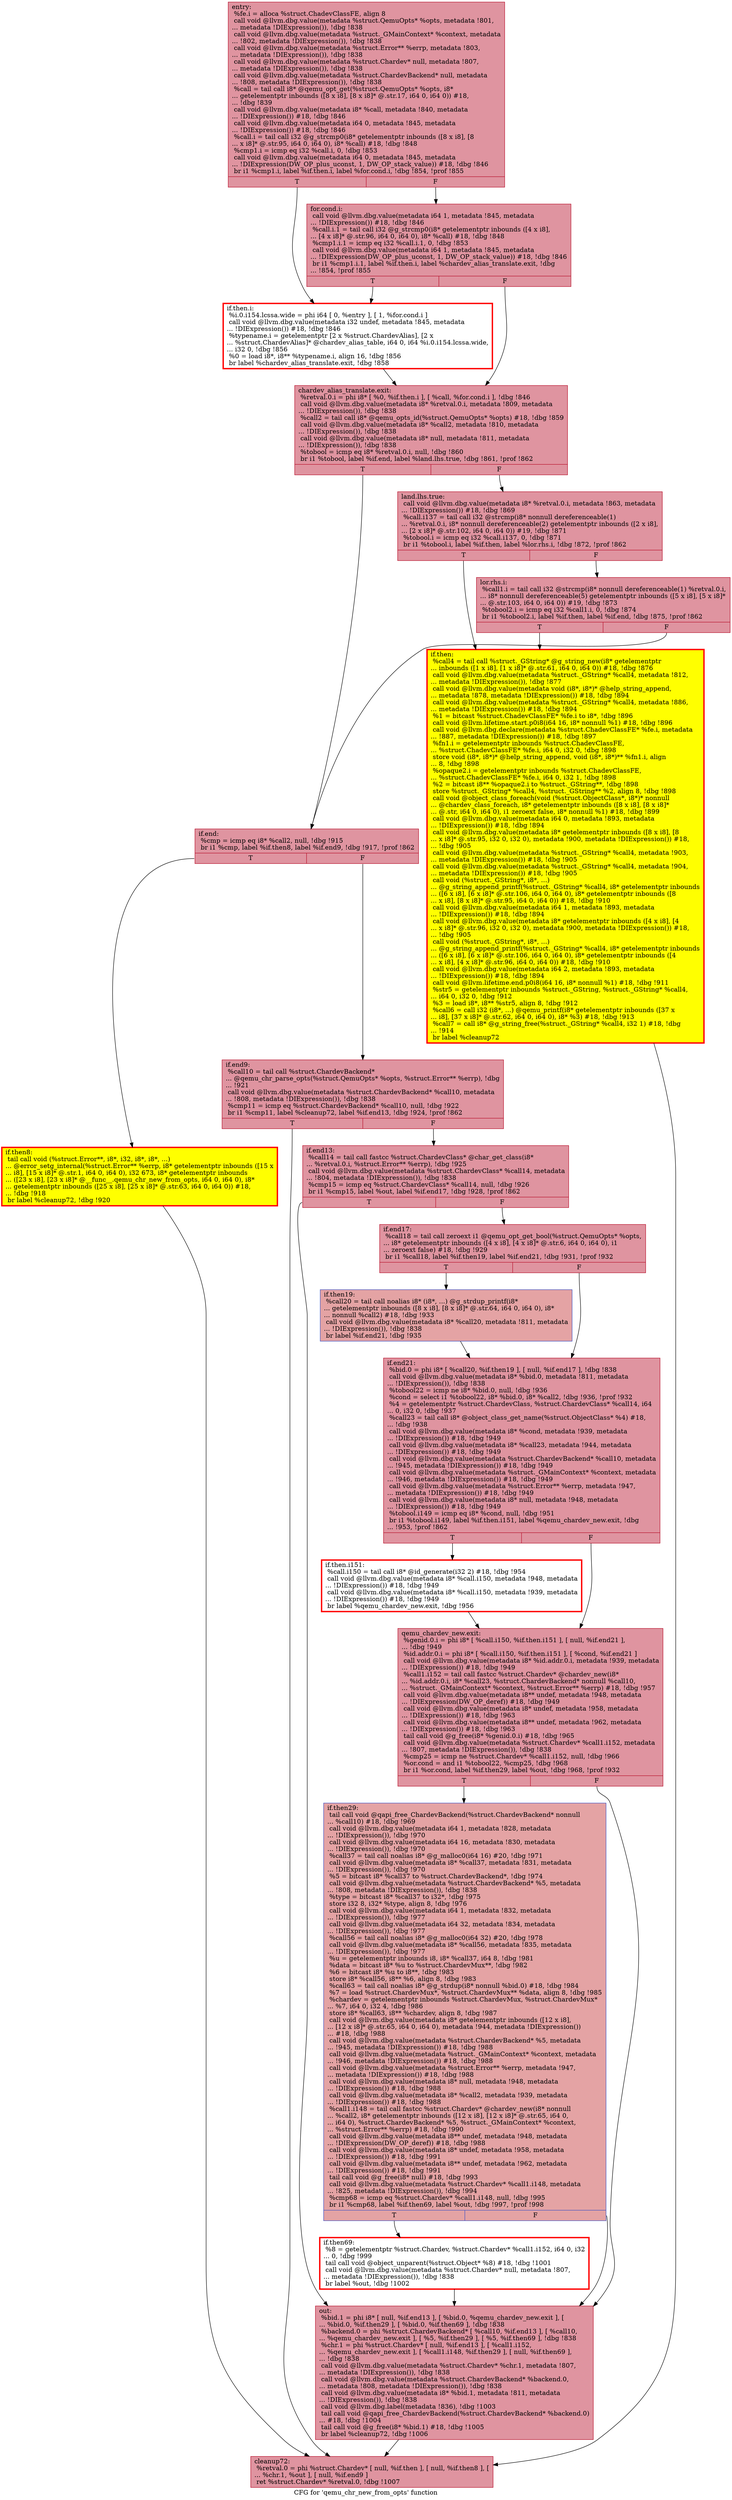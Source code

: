 digraph "CFG for 'qemu_chr_new_from_opts' function" {
	label="CFG for 'qemu_chr_new_from_opts' function";

	Node0x55fa00d44d80 [shape=record,color="#b70d28ff", style=filled, fillcolor="#b70d2870",label="{entry:\l  %fe.i = alloca %struct.ChadevClassFE, align 8\l  call void @llvm.dbg.value(metadata %struct.QemuOpts* %opts, metadata !801,\l... metadata !DIExpression()), !dbg !838\l  call void @llvm.dbg.value(metadata %struct._GMainContext* %context, metadata\l... !802, metadata !DIExpression()), !dbg !838\l  call void @llvm.dbg.value(metadata %struct.Error** %errp, metadata !803,\l... metadata !DIExpression()), !dbg !838\l  call void @llvm.dbg.value(metadata %struct.Chardev* null, metadata !807,\l... metadata !DIExpression()), !dbg !838\l  call void @llvm.dbg.value(metadata %struct.ChardevBackend* null, metadata\l... !808, metadata !DIExpression()), !dbg !838\l  %call = tail call i8* @qemu_opt_get(%struct.QemuOpts* %opts, i8*\l... getelementptr inbounds ([8 x i8], [8 x i8]* @.str.17, i64 0, i64 0)) #18,\l... !dbg !839\l  call void @llvm.dbg.value(metadata i8* %call, metadata !840, metadata\l... !DIExpression()) #18, !dbg !846\l  call void @llvm.dbg.value(metadata i64 0, metadata !845, metadata\l... !DIExpression()) #18, !dbg !846\l  %call.i = tail call i32 @g_strcmp0(i8* getelementptr inbounds ([8 x i8], [8\l... x i8]* @.str.95, i64 0, i64 0), i8* %call) #18, !dbg !848\l  %cmp1.i = icmp eq i32 %call.i, 0, !dbg !853\l  call void @llvm.dbg.value(metadata i64 0, metadata !845, metadata\l... !DIExpression(DW_OP_plus_uconst, 1, DW_OP_stack_value)) #18, !dbg !846\l  br i1 %cmp1.i, label %if.then.i, label %for.cond.i, !dbg !854, !prof !855\l|{<s0>T|<s1>F}}"];
	Node0x55fa00d44d80:s0 -> Node0x55fa00e3acd0;
	Node0x55fa00d44d80:s1 -> Node0x55fa00e4ec10;
	Node0x55fa00e4ec10 [shape=record,color="#b70d28ff", style=filled, fillcolor="#b70d2870",label="{for.cond.i:                                       \l  call void @llvm.dbg.value(metadata i64 1, metadata !845, metadata\l... !DIExpression()) #18, !dbg !846\l  %call.i.1 = tail call i32 @g_strcmp0(i8* getelementptr inbounds ([4 x i8],\l... [4 x i8]* @.str.96, i64 0, i64 0), i8* %call) #18, !dbg !848\l  %cmp1.i.1 = icmp eq i32 %call.i.1, 0, !dbg !853\l  call void @llvm.dbg.value(metadata i64 1, metadata !845, metadata\l... !DIExpression(DW_OP_plus_uconst, 1, DW_OP_stack_value)) #18, !dbg !846\l  br i1 %cmp1.i.1, label %if.then.i, label %chardev_alias_translate.exit, !dbg\l... !854, !prof !855\l|{<s0>T|<s1>F}}"];
	Node0x55fa00e4ec10:s0 -> Node0x55fa00e3acd0;
	Node0x55fa00e4ec10:s1 -> Node0x55fa00e3aba0;
	Node0x55fa00e3acd0 [shape=record,penwidth=3.0, color="red",label="{if.then.i:                                        \l  %i.0.i154.lcssa.wide = phi i64 [ 0, %entry ], [ 1, %for.cond.i ]\l  call void @llvm.dbg.value(metadata i32 undef, metadata !845, metadata\l... !DIExpression()) #18, !dbg !846\l  %typename.i = getelementptr [2 x %struct.ChardevAlias], [2 x\l... %struct.ChardevAlias]* @chardev_alias_table, i64 0, i64 %i.0.i154.lcssa.wide,\l... i32 0, !dbg !856\l  %0 = load i8*, i8** %typename.i, align 16, !dbg !856\l  br label %chardev_alias_translate.exit, !dbg !858\l}"];
	Node0x55fa00e3acd0 -> Node0x55fa00e3aba0;
	Node0x55fa00e3aba0 [shape=record,color="#b70d28ff", style=filled, fillcolor="#b70d2870",label="{chardev_alias_translate.exit:                     \l  %retval.0.i = phi i8* [ %0, %if.then.i ], [ %call, %for.cond.i ], !dbg !846\l  call void @llvm.dbg.value(metadata i8* %retval.0.i, metadata !809, metadata\l... !DIExpression()), !dbg !838\l  %call2 = tail call i8* @qemu_opts_id(%struct.QemuOpts* %opts) #18, !dbg !859\l  call void @llvm.dbg.value(metadata i8* %call2, metadata !810, metadata\l... !DIExpression()), !dbg !838\l  call void @llvm.dbg.value(metadata i8* null, metadata !811, metadata\l... !DIExpression()), !dbg !838\l  %tobool = icmp eq i8* %retval.0.i, null, !dbg !860\l  br i1 %tobool, label %if.end, label %land.lhs.true, !dbg !861, !prof !862\l|{<s0>T|<s1>F}}"];
	Node0x55fa00e3aba0:s0 -> Node0x55fa00d65c70;
	Node0x55fa00e3aba0:s1 -> Node0x55fa00d65ce0;
	Node0x55fa00d65ce0 [shape=record,color="#b70d28ff", style=filled, fillcolor="#b70d2870",label="{land.lhs.true:                                    \l  call void @llvm.dbg.value(metadata i8* %retval.0.i, metadata !863, metadata\l... !DIExpression()) #18, !dbg !869\l  %call.i137 = tail call i32 @strcmp(i8* nonnull dereferenceable(1)\l... %retval.0.i, i8* nonnull dereferenceable(2) getelementptr inbounds ([2 x i8],\l... [2 x i8]* @.str.102, i64 0, i64 0)) #19, !dbg !871\l  %tobool.i = icmp eq i32 %call.i137, 0, !dbg !871\l  br i1 %tobool.i, label %if.then, label %lor.rhs.i, !dbg !872, !prof !862\l|{<s0>T|<s1>F}}"];
	Node0x55fa00d65ce0:s0 -> Node0x55fa00d640d0;
	Node0x55fa00d65ce0:s1 -> Node0x55fa00e0d070;
	Node0x55fa00e0d070 [shape=record,color="#b70d28ff", style=filled, fillcolor="#b70d2870",label="{lor.rhs.i:                                        \l  %call1.i = tail call i32 @strcmp(i8* nonnull dereferenceable(1) %retval.0.i,\l... i8* nonnull dereferenceable(5) getelementptr inbounds ([5 x i8], [5 x i8]*\l... @.str.103, i64 0, i64 0)) #19, !dbg !873\l  %tobool2.i = icmp eq i32 %call1.i, 0, !dbg !874\l  br i1 %tobool2.i, label %if.then, label %if.end, !dbg !875, !prof !862\l|{<s0>T|<s1>F}}"];
	Node0x55fa00e0d070:s0 -> Node0x55fa00d640d0;
	Node0x55fa00e0d070:s1 -> Node0x55fa00d65c70;
	Node0x55fa00d640d0 [shape=record,penwidth=3.0, style="filled", color="red", fillcolor="yellow",label="{if.then:                                          \l  %call4 = tail call %struct._GString* @g_string_new(i8* getelementptr\l... inbounds ([1 x i8], [1 x i8]* @.str.61, i64 0, i64 0)) #18, !dbg !876\l  call void @llvm.dbg.value(metadata %struct._GString* %call4, metadata !812,\l... metadata !DIExpression()), !dbg !877\l  call void @llvm.dbg.value(metadata void (i8*, i8*)* @help_string_append,\l... metadata !878, metadata !DIExpression()) #18, !dbg !894\l  call void @llvm.dbg.value(metadata %struct._GString* %call4, metadata !886,\l... metadata !DIExpression()) #18, !dbg !894\l  %1 = bitcast %struct.ChadevClassFE* %fe.i to i8*, !dbg !896\l  call void @llvm.lifetime.start.p0i8(i64 16, i8* nonnull %1) #18, !dbg !896\l  call void @llvm.dbg.declare(metadata %struct.ChadevClassFE* %fe.i, metadata\l... !887, metadata !DIExpression()) #18, !dbg !897\l  %fn1.i = getelementptr inbounds %struct.ChadevClassFE,\l... %struct.ChadevClassFE* %fe.i, i64 0, i32 0, !dbg !898\l  store void (i8*, i8*)* @help_string_append, void (i8*, i8*)** %fn1.i, align\l... 8, !dbg !898\l  %opaque2.i = getelementptr inbounds %struct.ChadevClassFE,\l... %struct.ChadevClassFE* %fe.i, i64 0, i32 1, !dbg !898\l  %2 = bitcast i8** %opaque2.i to %struct._GString**, !dbg !898\l  store %struct._GString* %call4, %struct._GString** %2, align 8, !dbg !898\l  call void @object_class_foreach(void (%struct.ObjectClass*, i8*)* nonnull\l... @chardev_class_foreach, i8* getelementptr inbounds ([8 x i8], [8 x i8]*\l... @.str, i64 0, i64 0), i1 zeroext false, i8* nonnull %1) #18, !dbg !899\l  call void @llvm.dbg.value(metadata i64 0, metadata !893, metadata\l... !DIExpression()) #18, !dbg !894\l  call void @llvm.dbg.value(metadata i8* getelementptr inbounds ([8 x i8], [8\l... x i8]* @.str.95, i32 0, i32 0), metadata !900, metadata !DIExpression()) #18,\l... !dbg !905\l  call void @llvm.dbg.value(metadata %struct._GString* %call4, metadata !903,\l... metadata !DIExpression()) #18, !dbg !905\l  call void @llvm.dbg.value(metadata %struct._GString* %call4, metadata !904,\l... metadata !DIExpression()) #18, !dbg !905\l  call void (%struct._GString*, i8*, ...)\l... @g_string_append_printf(%struct._GString* %call4, i8* getelementptr inbounds\l... ([6 x i8], [6 x i8]* @.str.106, i64 0, i64 0), i8* getelementptr inbounds ([8\l... x i8], [8 x i8]* @.str.95, i64 0, i64 0)) #18, !dbg !910\l  call void @llvm.dbg.value(metadata i64 1, metadata !893, metadata\l... !DIExpression()) #18, !dbg !894\l  call void @llvm.dbg.value(metadata i8* getelementptr inbounds ([4 x i8], [4\l... x i8]* @.str.96, i32 0, i32 0), metadata !900, metadata !DIExpression()) #18,\l... !dbg !905\l  call void (%struct._GString*, i8*, ...)\l... @g_string_append_printf(%struct._GString* %call4, i8* getelementptr inbounds\l... ([6 x i8], [6 x i8]* @.str.106, i64 0, i64 0), i8* getelementptr inbounds ([4\l... x i8], [4 x i8]* @.str.96, i64 0, i64 0)) #18, !dbg !910\l  call void @llvm.dbg.value(metadata i64 2, metadata !893, metadata\l... !DIExpression()) #18, !dbg !894\l  call void @llvm.lifetime.end.p0i8(i64 16, i8* nonnull %1) #18, !dbg !911\l  %str5 = getelementptr inbounds %struct._GString, %struct._GString* %call4,\l... i64 0, i32 0, !dbg !912\l  %3 = load i8*, i8** %str5, align 8, !dbg !912\l  %call6 = call i32 (i8*, ...) @qemu_printf(i8* getelementptr inbounds ([37 x\l... i8], [37 x i8]* @.str.62, i64 0, i64 0), i8* %3) #18, !dbg !913\l  %call7 = call i8* @g_string_free(%struct._GString* %call4, i32 1) #18, !dbg\l... !914\l  br label %cleanup72\l}"];
	Node0x55fa00d640d0 -> Node0x55fa00d330d0;
	Node0x55fa00d65c70 [shape=record,color="#b70d28ff", style=filled, fillcolor="#b70d2870",label="{if.end:                                           \l  %cmp = icmp eq i8* %call2, null, !dbg !915\l  br i1 %cmp, label %if.then8, label %if.end9, !dbg !917, !prof !862\l|{<s0>T|<s1>F}}"];
	Node0x55fa00d65c70:s0 -> Node0x55fa00d36470;
	Node0x55fa00d65c70:s1 -> Node0x55fa00d4a650;
	Node0x55fa00d36470 [shape=record,penwidth=3.0, style="filled", color="red", fillcolor="yellow",label="{if.then8:                                         \l  tail call void (%struct.Error**, i8*, i32, i8*, i8*, ...)\l... @error_setg_internal(%struct.Error** %errp, i8* getelementptr inbounds ([15 x\l... i8], [15 x i8]* @.str.1, i64 0, i64 0), i32 673, i8* getelementptr inbounds\l... ([23 x i8], [23 x i8]* @__func__.qemu_chr_new_from_opts, i64 0, i64 0), i8*\l... getelementptr inbounds ([25 x i8], [25 x i8]* @.str.63, i64 0, i64 0)) #18,\l... !dbg !918\l  br label %cleanup72, !dbg !920\l}"];
	Node0x55fa00d36470 -> Node0x55fa00d330d0;
	Node0x55fa00d4a650 [shape=record,color="#b70d28ff", style=filled, fillcolor="#b70d2870",label="{if.end9:                                          \l  %call10 = tail call %struct.ChardevBackend*\l... @qemu_chr_parse_opts(%struct.QemuOpts* %opts, %struct.Error** %errp), !dbg\l... !921\l  call void @llvm.dbg.value(metadata %struct.ChardevBackend* %call10, metadata\l... !808, metadata !DIExpression()), !dbg !838\l  %cmp11 = icmp eq %struct.ChardevBackend* %call10, null, !dbg !922\l  br i1 %cmp11, label %cleanup72, label %if.end13, !dbg !924, !prof !862\l|{<s0>T|<s1>F}}"];
	Node0x55fa00d4a650:s0 -> Node0x55fa00d330d0;
	Node0x55fa00d4a650:s1 -> Node0x55fa00d6c2e0;
	Node0x55fa00d6c2e0 [shape=record,color="#b70d28ff", style=filled, fillcolor="#b70d2870",label="{if.end13:                                         \l  %call14 = tail call fastcc %struct.ChardevClass* @char_get_class(i8*\l... %retval.0.i, %struct.Error** %errp), !dbg !925\l  call void @llvm.dbg.value(metadata %struct.ChardevClass* %call14, metadata\l... !804, metadata !DIExpression()), !dbg !838\l  %cmp15 = icmp eq %struct.ChardevClass* %call14, null, !dbg !926\l  br i1 %cmp15, label %out, label %if.end17, !dbg !928, !prof !862\l|{<s0>T|<s1>F}}"];
	Node0x55fa00d6c2e0:s0 -> Node0x55fa00d6d950;
	Node0x55fa00d6c2e0:s1 -> Node0x55fa00d6cd30;
	Node0x55fa00d6cd30 [shape=record,color="#b70d28ff", style=filled, fillcolor="#b70d2870",label="{if.end17:                                         \l  %call18 = tail call zeroext i1 @qemu_opt_get_bool(%struct.QemuOpts* %opts,\l... i8* getelementptr inbounds ([4 x i8], [4 x i8]* @.str.6, i64 0, i64 0), i1\l... zeroext false) #18, !dbg !929\l  br i1 %call18, label %if.then19, label %if.end21, !dbg !931, !prof !932\l|{<s0>T|<s1>F}}"];
	Node0x55fa00d6cd30:s0 -> Node0x55fa00d6db00;
	Node0x55fa00d6cd30:s1 -> Node0x55fa00d6db50;
	Node0x55fa00d6db00 [shape=record,color="#3d50c3ff", style=filled, fillcolor="#c32e3170",label="{if.then19:                                        \l  %call20 = tail call noalias i8* (i8*, ...) @g_strdup_printf(i8*\l... getelementptr inbounds ([8 x i8], [8 x i8]* @.str.64, i64 0, i64 0), i8*\l... nonnull %call2) #18, !dbg !933\l  call void @llvm.dbg.value(metadata i8* %call20, metadata !811, metadata\l... !DIExpression()), !dbg !838\l  br label %if.end21, !dbg !935\l}"];
	Node0x55fa00d6db00 -> Node0x55fa00d6db50;
	Node0x55fa00d6db50 [shape=record,color="#b70d28ff", style=filled, fillcolor="#b70d2870",label="{if.end21:                                         \l  %bid.0 = phi i8* [ %call20, %if.then19 ], [ null, %if.end17 ], !dbg !838\l  call void @llvm.dbg.value(metadata i8* %bid.0, metadata !811, metadata\l... !DIExpression()), !dbg !838\l  %tobool22 = icmp ne i8* %bid.0, null, !dbg !936\l  %cond = select i1 %tobool22, i8* %bid.0, i8* %call2, !dbg !936, !prof !932\l  %4 = getelementptr %struct.ChardevClass, %struct.ChardevClass* %call14, i64\l... 0, i32 0, !dbg !937\l  %call23 = tail call i8* @object_class_get_name(%struct.ObjectClass* %4) #18,\l... !dbg !938\l  call void @llvm.dbg.value(metadata i8* %cond, metadata !939, metadata\l... !DIExpression()) #18, !dbg !949\l  call void @llvm.dbg.value(metadata i8* %call23, metadata !944, metadata\l... !DIExpression()) #18, !dbg !949\l  call void @llvm.dbg.value(metadata %struct.ChardevBackend* %call10, metadata\l... !945, metadata !DIExpression()) #18, !dbg !949\l  call void @llvm.dbg.value(metadata %struct._GMainContext* %context, metadata\l... !946, metadata !DIExpression()) #18, !dbg !949\l  call void @llvm.dbg.value(metadata %struct.Error** %errp, metadata !947,\l... metadata !DIExpression()) #18, !dbg !949\l  call void @llvm.dbg.value(metadata i8* null, metadata !948, metadata\l... !DIExpression()) #18, !dbg !949\l  %tobool.i149 = icmp eq i8* %cond, null, !dbg !951\l  br i1 %tobool.i149, label %if.then.i151, label %qemu_chardev_new.exit, !dbg\l... !953, !prof !862\l|{<s0>T|<s1>F}}"];
	Node0x55fa00d6db50:s0 -> Node0x55fa00f5b680;
	Node0x55fa00d6db50:s1 -> Node0x55fa00e00ab0;
	Node0x55fa00f5b680 [shape=record,penwidth=3.0, color="red",label="{if.then.i151:                                     \l  %call.i150 = tail call i8* @id_generate(i32 2) #18, !dbg !954\l  call void @llvm.dbg.value(metadata i8* %call.i150, metadata !948, metadata\l... !DIExpression()) #18, !dbg !949\l  call void @llvm.dbg.value(metadata i8* %call.i150, metadata !939, metadata\l... !DIExpression()) #18, !dbg !949\l  br label %qemu_chardev_new.exit, !dbg !956\l}"];
	Node0x55fa00f5b680 -> Node0x55fa00e00ab0;
	Node0x55fa00e00ab0 [shape=record,color="#b70d28ff", style=filled, fillcolor="#b70d2870",label="{qemu_chardev_new.exit:                            \l  %genid.0.i = phi i8* [ %call.i150, %if.then.i151 ], [ null, %if.end21 ],\l... !dbg !949\l  %id.addr.0.i = phi i8* [ %call.i150, %if.then.i151 ], [ %cond, %if.end21 ]\l  call void @llvm.dbg.value(metadata i8* %id.addr.0.i, metadata !939, metadata\l... !DIExpression()) #18, !dbg !949\l  %call1.i152 = tail call fastcc %struct.Chardev* @chardev_new(i8*\l... %id.addr.0.i, i8* %call23, %struct.ChardevBackend* nonnull %call10,\l... %struct._GMainContext* %context, %struct.Error** %errp) #18, !dbg !957\l  call void @llvm.dbg.value(metadata i8** undef, metadata !948, metadata\l... !DIExpression(DW_OP_deref)) #18, !dbg !949\l  call void @llvm.dbg.value(metadata i8* undef, metadata !958, metadata\l... !DIExpression()) #18, !dbg !963\l  call void @llvm.dbg.value(metadata i8** undef, metadata !962, metadata\l... !DIExpression()) #18, !dbg !963\l  tail call void @g_free(i8* %genid.0.i) #18, !dbg !965\l  call void @llvm.dbg.value(metadata %struct.Chardev* %call1.i152, metadata\l... !807, metadata !DIExpression()), !dbg !838\l  %cmp25 = icmp ne %struct.Chardev* %call1.i152, null, !dbg !966\l  %or.cond = and i1 %tobool22, %cmp25, !dbg !968\l  br i1 %or.cond, label %if.then29, label %out, !dbg !968, !prof !932\l|{<s0>T|<s1>F}}"];
	Node0x55fa00e00ab0:s0 -> Node0x55fa00d707e0;
	Node0x55fa00e00ab0:s1 -> Node0x55fa00d6d950;
	Node0x55fa00d707e0 [shape=record,color="#3d50c3ff", style=filled, fillcolor="#c32e3170",label="{if.then29:                                        \l  tail call void @qapi_free_ChardevBackend(%struct.ChardevBackend* nonnull\l... %call10) #18, !dbg !969\l  call void @llvm.dbg.value(metadata i64 1, metadata !828, metadata\l... !DIExpression()), !dbg !970\l  call void @llvm.dbg.value(metadata i64 16, metadata !830, metadata\l... !DIExpression()), !dbg !970\l  %call37 = tail call noalias i8* @g_malloc0(i64 16) #20, !dbg !971\l  call void @llvm.dbg.value(metadata i8* %call37, metadata !831, metadata\l... !DIExpression()), !dbg !970\l  %5 = bitcast i8* %call37 to %struct.ChardevBackend*, !dbg !974\l  call void @llvm.dbg.value(metadata %struct.ChardevBackend* %5, metadata\l... !808, metadata !DIExpression()), !dbg !838\l  %type = bitcast i8* %call37 to i32*, !dbg !975\l  store i32 8, i32* %type, align 8, !dbg !976\l  call void @llvm.dbg.value(metadata i64 1, metadata !832, metadata\l... !DIExpression()), !dbg !977\l  call void @llvm.dbg.value(metadata i64 32, metadata !834, metadata\l... !DIExpression()), !dbg !977\l  %call56 = tail call noalias i8* @g_malloc0(i64 32) #20, !dbg !978\l  call void @llvm.dbg.value(metadata i8* %call56, metadata !835, metadata\l... !DIExpression()), !dbg !977\l  %u = getelementptr inbounds i8, i8* %call37, i64 8, !dbg !981\l  %data = bitcast i8* %u to %struct.ChardevMux**, !dbg !982\l  %6 = bitcast i8* %u to i8**, !dbg !983\l  store i8* %call56, i8** %6, align 8, !dbg !983\l  %call63 = tail call noalias i8* @g_strdup(i8* nonnull %bid.0) #18, !dbg !984\l  %7 = load %struct.ChardevMux*, %struct.ChardevMux** %data, align 8, !dbg !985\l  %chardev = getelementptr inbounds %struct.ChardevMux, %struct.ChardevMux*\l... %7, i64 0, i32 4, !dbg !986\l  store i8* %call63, i8** %chardev, align 8, !dbg !987\l  call void @llvm.dbg.value(metadata i8* getelementptr inbounds ([12 x i8],\l... [12 x i8]* @.str.65, i64 0, i64 0), metadata !944, metadata !DIExpression())\l... #18, !dbg !988\l  call void @llvm.dbg.value(metadata %struct.ChardevBackend* %5, metadata\l... !945, metadata !DIExpression()) #18, !dbg !988\l  call void @llvm.dbg.value(metadata %struct._GMainContext* %context, metadata\l... !946, metadata !DIExpression()) #18, !dbg !988\l  call void @llvm.dbg.value(metadata %struct.Error** %errp, metadata !947,\l... metadata !DIExpression()) #18, !dbg !988\l  call void @llvm.dbg.value(metadata i8* null, metadata !948, metadata\l... !DIExpression()) #18, !dbg !988\l  call void @llvm.dbg.value(metadata i8* %call2, metadata !939, metadata\l... !DIExpression()) #18, !dbg !988\l  %call1.i148 = tail call fastcc %struct.Chardev* @chardev_new(i8* nonnull\l... %call2, i8* getelementptr inbounds ([12 x i8], [12 x i8]* @.str.65, i64 0,\l... i64 0), %struct.ChardevBackend* %5, %struct._GMainContext* %context,\l... %struct.Error** %errp) #18, !dbg !990\l  call void @llvm.dbg.value(metadata i8** undef, metadata !948, metadata\l... !DIExpression(DW_OP_deref)) #18, !dbg !988\l  call void @llvm.dbg.value(metadata i8* undef, metadata !958, metadata\l... !DIExpression()) #18, !dbg !991\l  call void @llvm.dbg.value(metadata i8** undef, metadata !962, metadata\l... !DIExpression()) #18, !dbg !991\l  tail call void @g_free(i8* null) #18, !dbg !993\l  call void @llvm.dbg.value(metadata %struct.Chardev* %call1.i148, metadata\l... !825, metadata !DIExpression()), !dbg !994\l  %cmp68 = icmp eq %struct.Chardev* %call1.i148, null, !dbg !995\l  br i1 %cmp68, label %if.then69, label %out, !dbg !997, !prof !998\l|{<s0>T|<s1>F}}"];
	Node0x55fa00d707e0:s0 -> Node0x55fa00d78320;
	Node0x55fa00d707e0:s1 -> Node0x55fa00d6d950;
	Node0x55fa00d78320 [shape=record,penwidth=3.0, color="red",label="{if.then69:                                        \l  %8 = getelementptr %struct.Chardev, %struct.Chardev* %call1.i152, i64 0, i32\l... 0, !dbg !999\l  tail call void @object_unparent(%struct.Object* %8) #18, !dbg !1001\l  call void @llvm.dbg.value(metadata %struct.Chardev* null, metadata !807,\l... metadata !DIExpression()), !dbg !838\l  br label %out, !dbg !1002\l}"];
	Node0x55fa00d78320 -> Node0x55fa00d6d950;
	Node0x55fa00d6d950 [shape=record,color="#b70d28ff", style=filled, fillcolor="#b70d2870",label="{out:                                              \l  %bid.1 = phi i8* [ null, %if.end13 ], [ %bid.0, %qemu_chardev_new.exit ], [\l... %bid.0, %if.then29 ], [ %bid.0, %if.then69 ], !dbg !838\l  %backend.0 = phi %struct.ChardevBackend* [ %call10, %if.end13 ], [ %call10,\l... %qemu_chardev_new.exit ], [ %5, %if.then29 ], [ %5, %if.then69 ], !dbg !838\l  %chr.1 = phi %struct.Chardev* [ null, %if.end13 ], [ %call1.i152,\l... %qemu_chardev_new.exit ], [ %call1.i148, %if.then29 ], [ null, %if.then69 ],\l... !dbg !838\l  call void @llvm.dbg.value(metadata %struct.Chardev* %chr.1, metadata !807,\l... metadata !DIExpression()), !dbg !838\l  call void @llvm.dbg.value(metadata %struct.ChardevBackend* %backend.0,\l... metadata !808, metadata !DIExpression()), !dbg !838\l  call void @llvm.dbg.value(metadata i8* %bid.1, metadata !811, metadata\l... !DIExpression()), !dbg !838\l  call void @llvm.dbg.label(metadata !836), !dbg !1003\l  tail call void @qapi_free_ChardevBackend(%struct.ChardevBackend* %backend.0)\l... #18, !dbg !1004\l  tail call void @g_free(i8* %bid.1) #18, !dbg !1005\l  br label %cleanup72, !dbg !1006\l}"];
	Node0x55fa00d6d950 -> Node0x55fa00d330d0;
	Node0x55fa00d330d0 [shape=record,color="#b70d28ff", style=filled, fillcolor="#b70d2870",label="{cleanup72:                                        \l  %retval.0 = phi %struct.Chardev* [ null, %if.then ], [ null, %if.then8 ], [\l... %chr.1, %out ], [ null, %if.end9 ]\l  ret %struct.Chardev* %retval.0, !dbg !1007\l}"];
}
